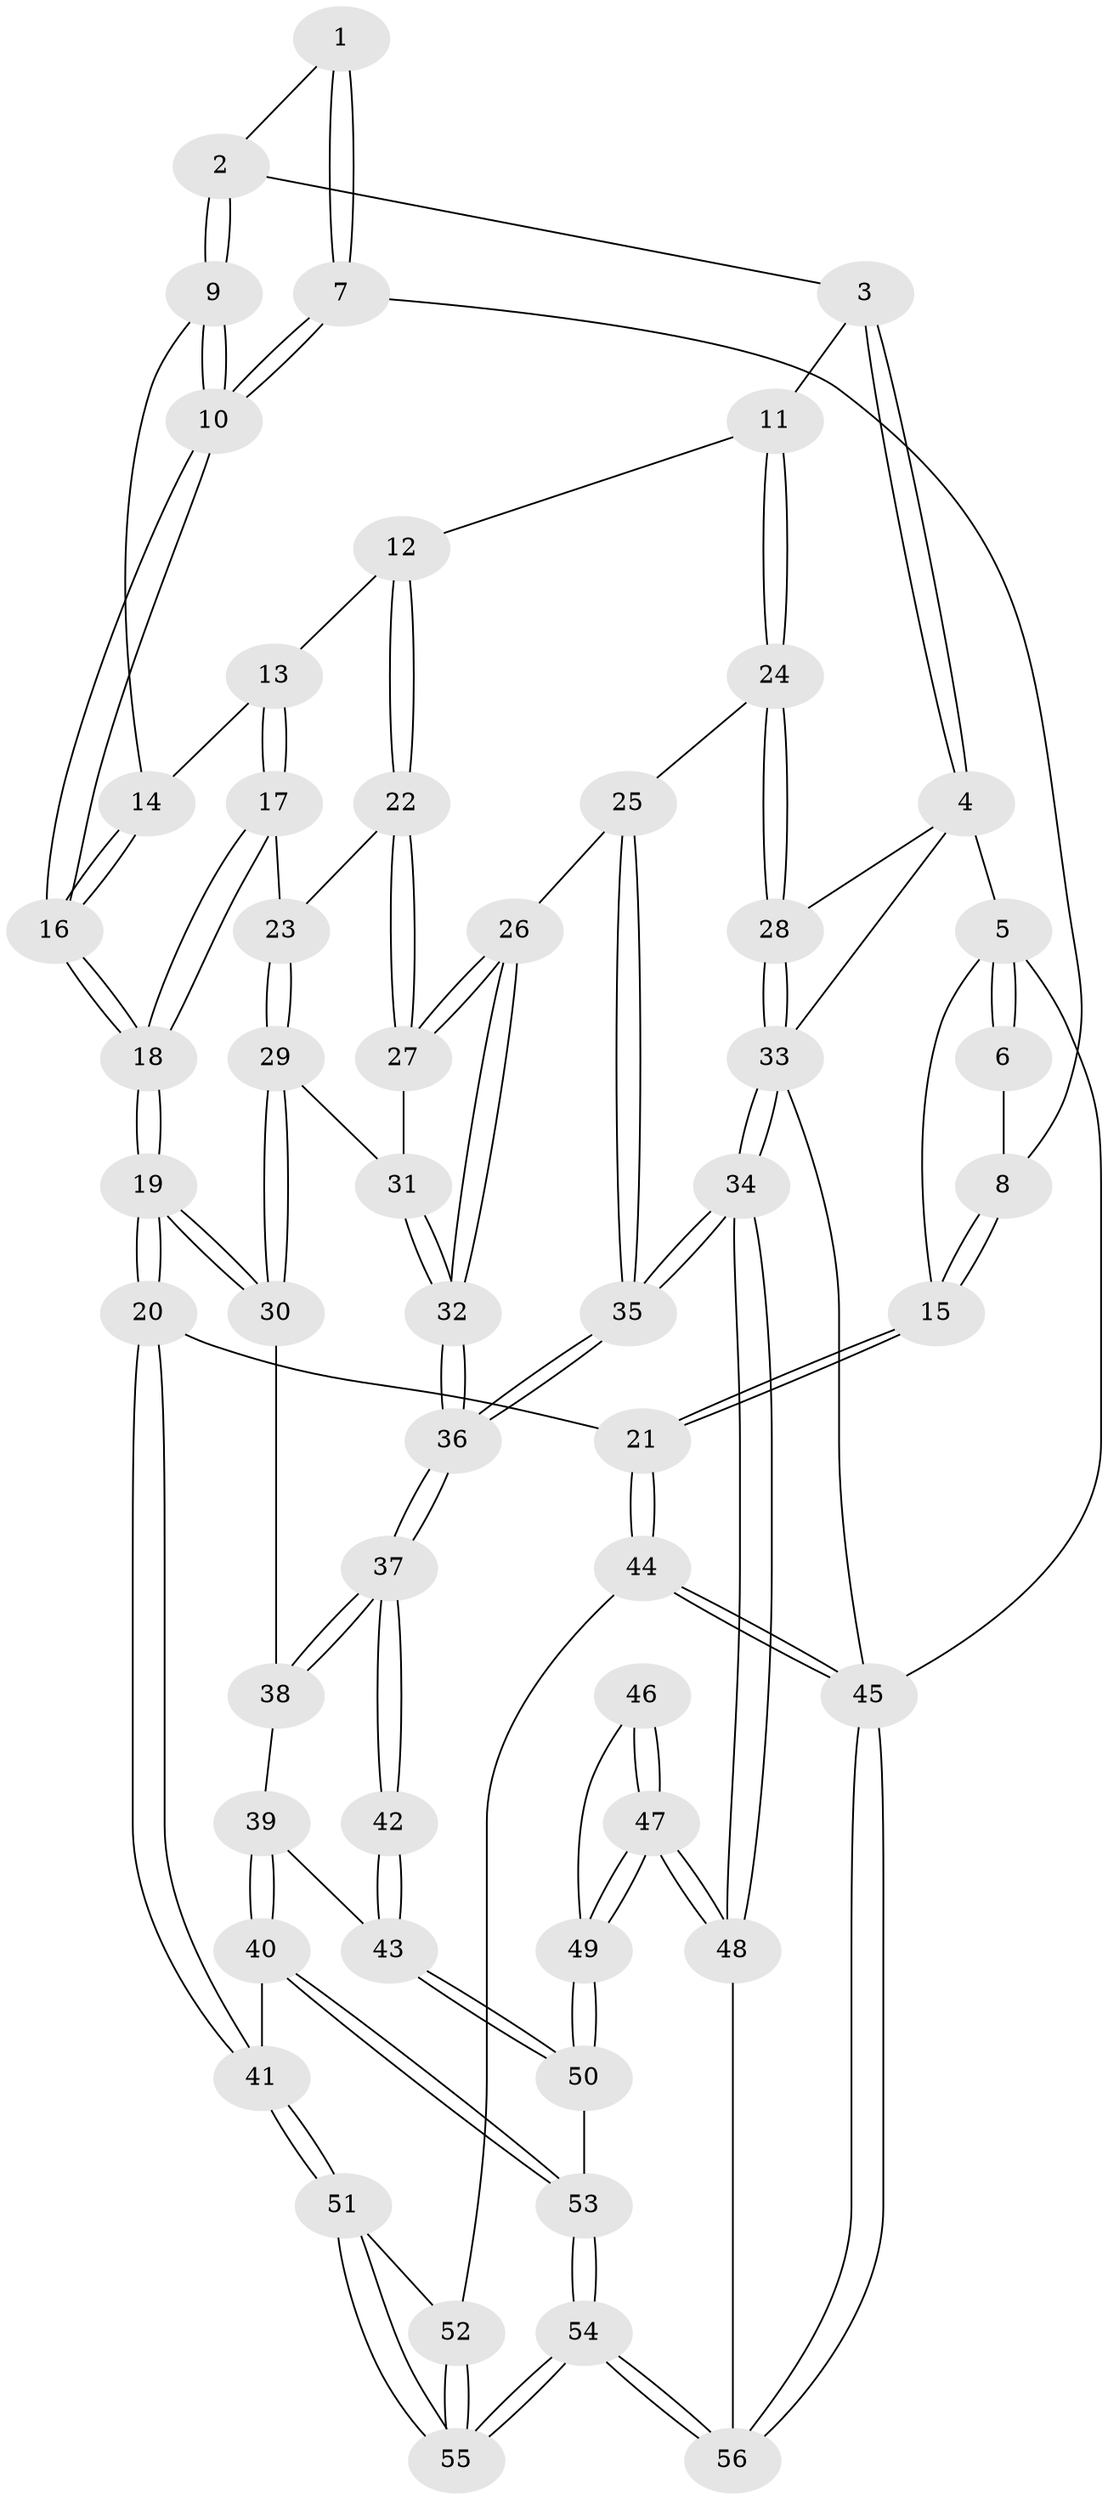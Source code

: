 // coarse degree distribution, {3: 0.2647058823529412, 4: 0.47058823529411764, 5: 0.14705882352941177, 6: 0.029411764705882353, 2: 0.08823529411764706}
// Generated by graph-tools (version 1.1) at 2025/52/02/27/25 19:52:42]
// undirected, 56 vertices, 137 edges
graph export_dot {
graph [start="1"]
  node [color=gray90,style=filled];
  1 [pos="+0.25524844244971084+0"];
  2 [pos="+0.5292826319094281+0"];
  3 [pos="+0.6291547114848073+0"];
  4 [pos="+1+0"];
  5 [pos="+0+0"];
  6 [pos="+0+0"];
  7 [pos="+0.2218781265748041+0.1695171141490643"];
  8 [pos="+0.0974038650974698+0.1700038124675404"];
  9 [pos="+0.48450203055846425+0.059414381340219195"];
  10 [pos="+0.23153199577255162+0.19097150236554972"];
  11 [pos="+0.7526304862815669+0.15127707760822612"];
  12 [pos="+0.7302296466228689+0.17350958005363176"];
  13 [pos="+0.5129700595537753+0.21854810413629364"];
  14 [pos="+0.4556533062715821+0.17655600100862417"];
  15 [pos="+0+0.28772240995578885"];
  16 [pos="+0.293172033806744+0.3350292624549935"];
  17 [pos="+0.5642306006756255+0.29247489056054055"];
  18 [pos="+0.28685035269462594+0.3893868781352604"];
  19 [pos="+0.26306737970137906+0.48266000209208376"];
  20 [pos="+0.21538322593717724+0.517787975130928"];
  21 [pos="+0+0.4579060771252356"];
  22 [pos="+0.6174950106978779+0.31965857060518194"];
  23 [pos="+0.6173894957929859+0.3196652010598305"];
  24 [pos="+1+0.3078595444199833"];
  25 [pos="+0.8748176806750757+0.43422837486479465"];
  26 [pos="+0.8021761100617366+0.47285947496855185"];
  27 [pos="+0.6492734620066729+0.3690777676845064"];
  28 [pos="+1+0.2899268263627245"];
  29 [pos="+0.4280744828545884+0.498411398662871"];
  30 [pos="+0.3971110834385243+0.5074614575769206"];
  31 [pos="+0.5793027181144416+0.4990297564266469"];
  32 [pos="+0.7348989180054778+0.5599380963837729"];
  33 [pos="+1+1"];
  34 [pos="+1+1"];
  35 [pos="+1+1"];
  36 [pos="+0.7205090866430323+0.6632505923027684"];
  37 [pos="+0.6854210209879291+0.6708818633318439"];
  38 [pos="+0.5142543795310337+0.6369353513549714"];
  39 [pos="+0.5113810756612636+0.6658044200803975"];
  40 [pos="+0.44067003183478703+0.7927748358843658"];
  41 [pos="+0.22247121826377395+0.5857960759613136"];
  42 [pos="+0.608125450145728+0.7452423070801776"];
  43 [pos="+0.5559222081184861+0.7790782563027121"];
  44 [pos="+0+0.7691105159420044"];
  45 [pos="+0+1"];
  46 [pos="+0.6199693867412529+0.7803816360006266"];
  47 [pos="+0.744586352141764+1"];
  48 [pos="+0.9001359567214445+1"];
  49 [pos="+0.6030681105756512+0.9144320002246394"];
  50 [pos="+0.5197417026463435+0.8420092578484949"];
  51 [pos="+0.19656726468268207+0.7341266970427163"];
  52 [pos="+0+0.812426915313829"];
  53 [pos="+0.46071297257988064+0.836661538072874"];
  54 [pos="+0.22812041267684682+1"];
  55 [pos="+0.21615375750517715+1"];
  56 [pos="+0.21767110598041106+1"];
  1 -- 2;
  1 -- 7;
  1 -- 7;
  2 -- 3;
  2 -- 9;
  2 -- 9;
  3 -- 4;
  3 -- 4;
  3 -- 11;
  4 -- 5;
  4 -- 28;
  4 -- 33;
  5 -- 6;
  5 -- 6;
  5 -- 15;
  5 -- 45;
  6 -- 8;
  7 -- 8;
  7 -- 10;
  7 -- 10;
  8 -- 15;
  8 -- 15;
  9 -- 10;
  9 -- 10;
  9 -- 14;
  10 -- 16;
  10 -- 16;
  11 -- 12;
  11 -- 24;
  11 -- 24;
  12 -- 13;
  12 -- 22;
  12 -- 22;
  13 -- 14;
  13 -- 17;
  13 -- 17;
  14 -- 16;
  14 -- 16;
  15 -- 21;
  15 -- 21;
  16 -- 18;
  16 -- 18;
  17 -- 18;
  17 -- 18;
  17 -- 23;
  18 -- 19;
  18 -- 19;
  19 -- 20;
  19 -- 20;
  19 -- 30;
  19 -- 30;
  20 -- 21;
  20 -- 41;
  20 -- 41;
  21 -- 44;
  21 -- 44;
  22 -- 23;
  22 -- 27;
  22 -- 27;
  23 -- 29;
  23 -- 29;
  24 -- 25;
  24 -- 28;
  24 -- 28;
  25 -- 26;
  25 -- 35;
  25 -- 35;
  26 -- 27;
  26 -- 27;
  26 -- 32;
  26 -- 32;
  27 -- 31;
  28 -- 33;
  28 -- 33;
  29 -- 30;
  29 -- 30;
  29 -- 31;
  30 -- 38;
  31 -- 32;
  31 -- 32;
  32 -- 36;
  32 -- 36;
  33 -- 34;
  33 -- 34;
  33 -- 45;
  34 -- 35;
  34 -- 35;
  34 -- 48;
  34 -- 48;
  35 -- 36;
  35 -- 36;
  36 -- 37;
  36 -- 37;
  37 -- 38;
  37 -- 38;
  37 -- 42;
  37 -- 42;
  38 -- 39;
  39 -- 40;
  39 -- 40;
  39 -- 43;
  40 -- 41;
  40 -- 53;
  40 -- 53;
  41 -- 51;
  41 -- 51;
  42 -- 43;
  42 -- 43;
  43 -- 50;
  43 -- 50;
  44 -- 45;
  44 -- 45;
  44 -- 52;
  45 -- 56;
  45 -- 56;
  46 -- 47;
  46 -- 47;
  46 -- 49;
  47 -- 48;
  47 -- 48;
  47 -- 49;
  47 -- 49;
  48 -- 56;
  49 -- 50;
  49 -- 50;
  50 -- 53;
  51 -- 52;
  51 -- 55;
  51 -- 55;
  52 -- 55;
  52 -- 55;
  53 -- 54;
  53 -- 54;
  54 -- 55;
  54 -- 55;
  54 -- 56;
  54 -- 56;
}
